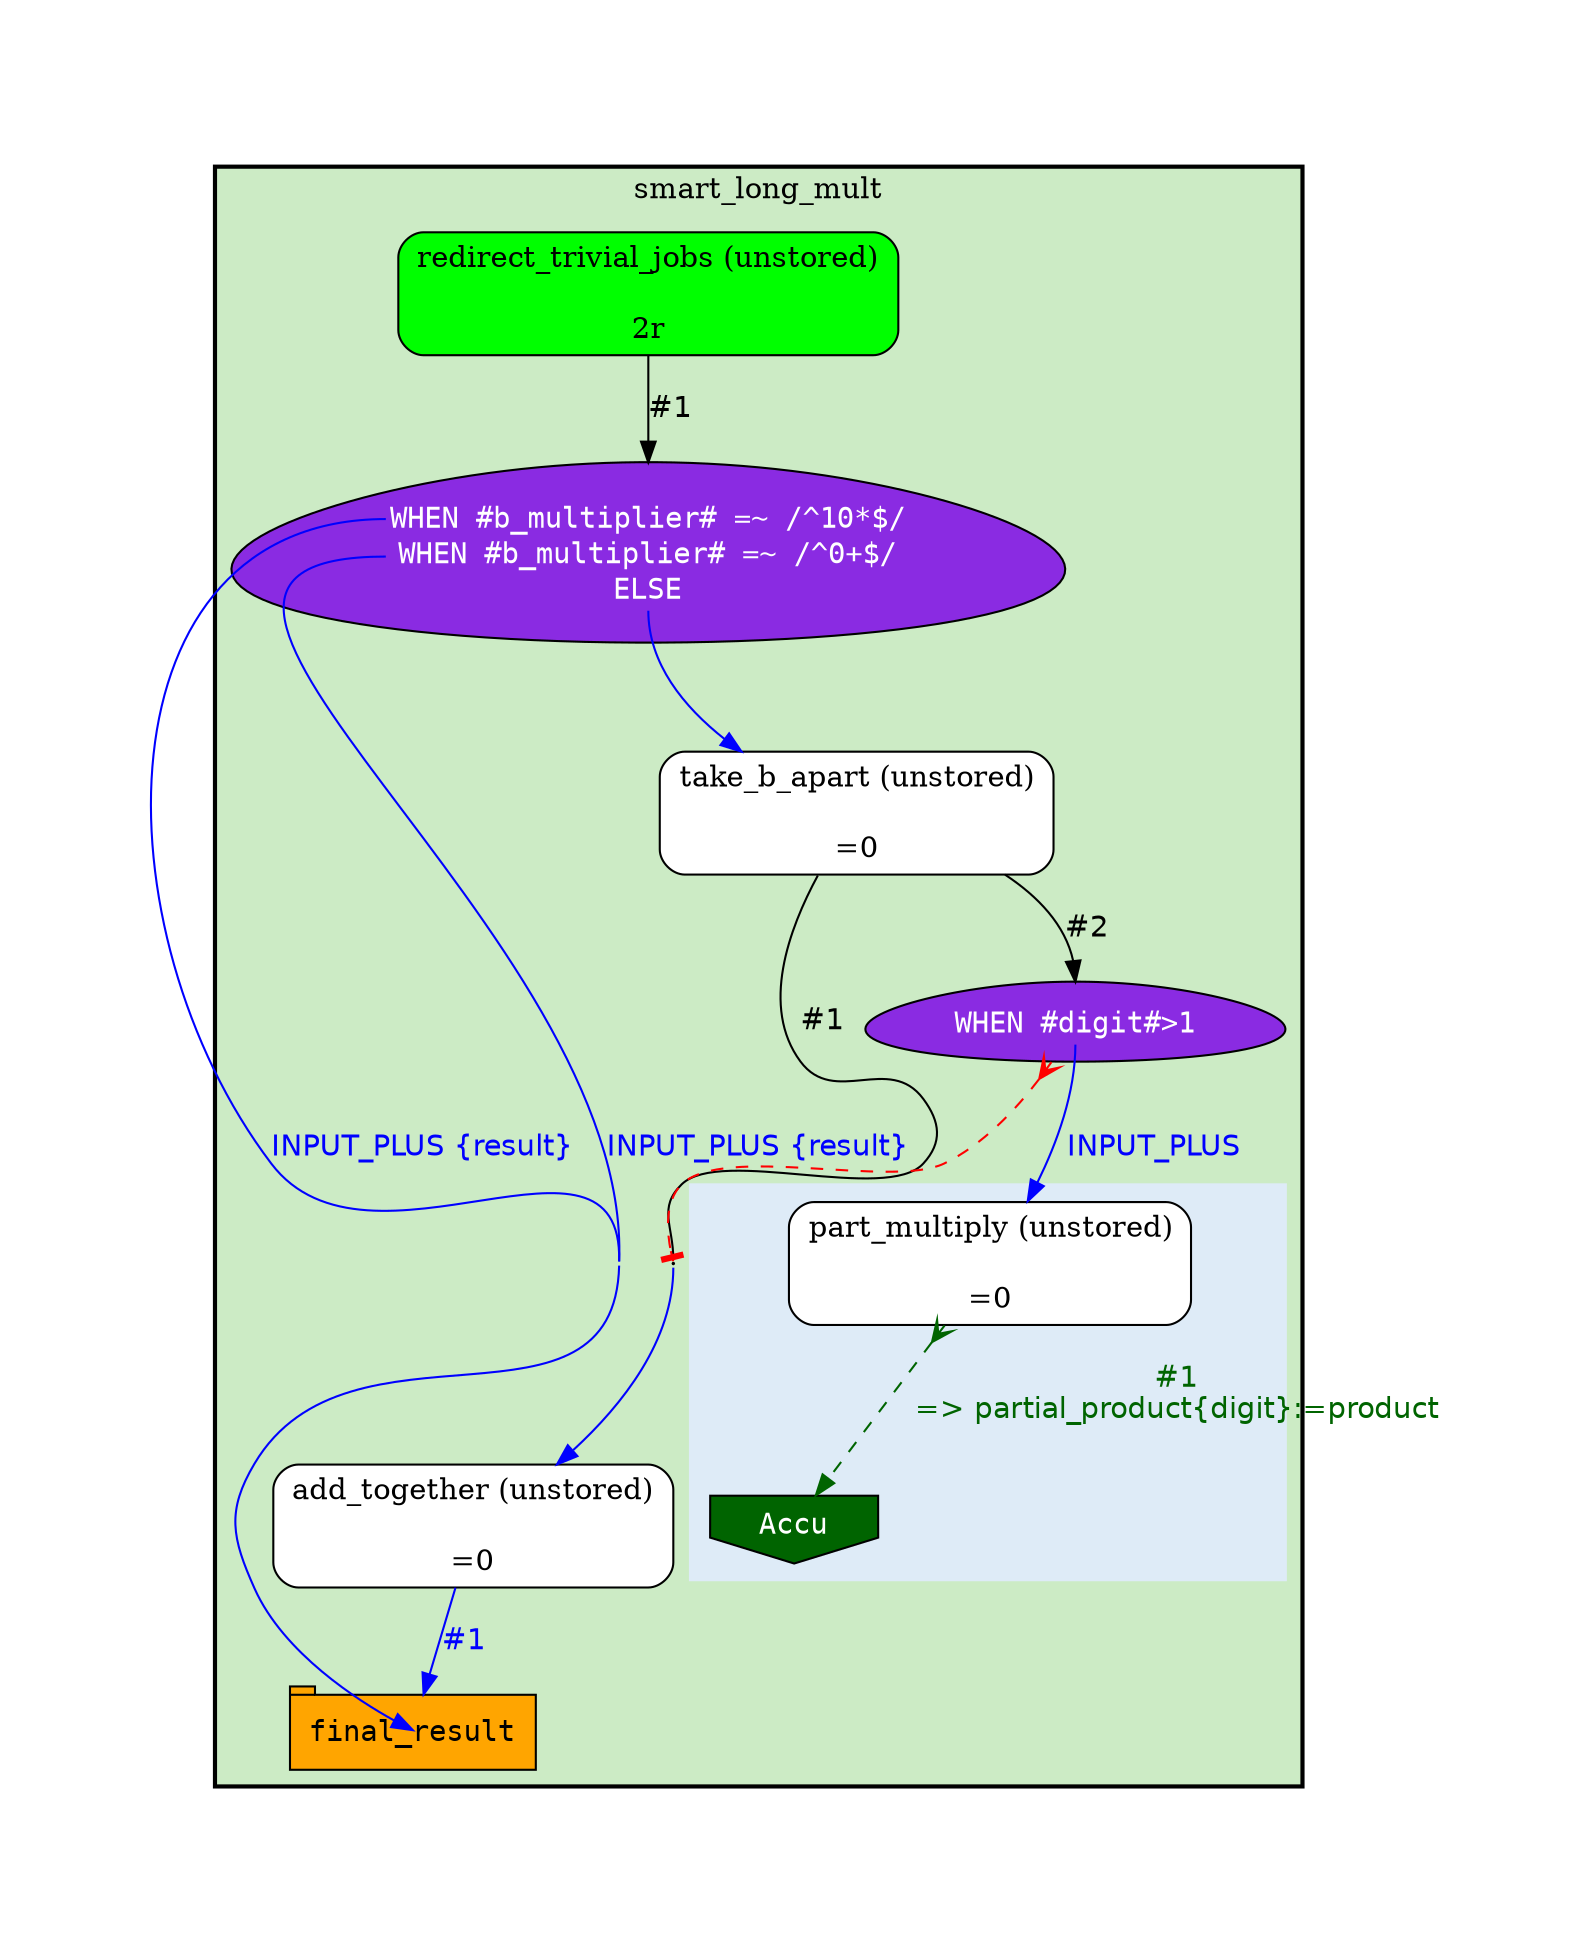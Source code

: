 digraph test {
	ratio="compress"; concentrate = "true"; name = "AnalysisWorkflow"; pad = "1.0";
	analysis_add_together [fillcolor="white", fontname="Times-Roman", label=<<table border="0" cellborder="0" cellspacing="0" cellpadding="1"><tr><td colspan="1">add_together (unstored)</td></tr><tr><td colspan="1"> </td></tr><tr><td>=0</td></tr></table>>, shape="Mrecord", style="filled"];
	analysis_part_multiply [fillcolor="white", fontname="Times-Roman", label=<<table border="0" cellborder="0" cellspacing="0" cellpadding="1"><tr><td colspan="1">part_multiply (unstored)</td></tr><tr><td colspan="1"> </td></tr><tr><td>=0</td></tr></table>>, shape="Mrecord", style="filled"];
	analysis_redirect_trivial_jobs [fillcolor="green", fontname="Times-Roman", label=<<table border="0" cellborder="0" cellspacing="0" cellpadding="1"><tr><td colspan="1">redirect_trivial_jobs (unstored)</td></tr><tr><td colspan="1"> </td></tr><tr><td bgcolor="green" width="100%">2r</td></tr></table>>, shape="Mrecord", style="filled"];
	analysis_take_b_apart [fillcolor="white", fontname="Times-Roman", label=<<table border="0" cellborder="0" cellspacing="0" cellpadding="1"><tr><td colspan="1">take_b_apart (unstored)</td></tr><tr><td colspan="1"> </td></tr><tr><td>=0</td></tr></table>>, shape="Mrecord", style="filled"];
	dfr_p1_mp [fillcolor="blueviolet", fontcolor="white", fontname="Courier", label=<<table border="0" cellborder="0" cellspacing="0" cellpadding="1">i<tr><td></td></tr><tr><td port="cond_0">WHEN #b_multiplier# =~ /^10*$/</td></tr><tr><td port="cond_1">WHEN #b_multiplier# =~ /^0+$/</td></tr><tr><td port="cond_2">ELSE</td></tr></table>>, shape="egg", style="filled"];
	dfr_p2_mp [fixedsize="1", height="0.01", label="dfr_p2_mp", shape="point", width="0.01"];
	dfr_p3_mp [fillcolor="blueviolet", fontcolor="white", fontname="Courier", label=<<table border="0" cellborder="0" cellspacing="0" cellpadding="1">i<tr><td></td></tr><tr><td port="cond_0">WHEN #digit#&gt;1</td></tr></table>>, shape="egg", style="filled"];
	sink_dfr_p2_mp [fillcolor="darkgreen", fontcolor="white", fontname="Courier", label="Accu", shape="invhouse", style="filled"];
	table_final_result [fillcolor="orange", fontcolor="black", fontname="Courier", label=<<table border="0" cellborder="0" cellspacing="0" cellpadding="1"><tr><td colspan="1">final_result</td></tr></table>>, shape="tab", style="filled"];
	analysis_add_together -> table_final_result [color="blue", fontcolor="blue", fontname="Helvetica", label="#1\n"];
	analysis_part_multiply -> sink_dfr_p2_mp [arrowtail="crow", color="darkgreen", dir="both", fontcolor="darkgreen", fontname="Helvetica", label="#1\n=> partial_product{digit}:=product", style="dashed"];
	analysis_redirect_trivial_jobs -> dfr_p1_mp [arrowhead="normal", color="black", fontcolor="black", fontname="Helvetica", headport="n", label="#1"];
	analysis_take_b_apart -> dfr_p2_mp [arrowhead="none", color="black", fontcolor="black", fontname="Helvetica", headport="n", label="#1"];
	analysis_take_b_apart -> dfr_p3_mp [arrowhead="normal", color="black", fontcolor="black", fontname="Helvetica", headport="n", label="#2"];
	dfr_p1_mp -> analysis_take_b_apart [color="blue", fontcolor="blue", fontname="Helvetica", label="\n", tailport="cond_2"];
	dfr_p1_mp -> table_final_result [color="blue", fontcolor="blue", fontname="Helvetica", label="\nINPUT_PLUS {result}", tailport="cond_0"];
	dfr_p1_mp -> table_final_result [color="blue", fontcolor="blue", fontname="Helvetica", label="\nINPUT_PLUS {result}", tailport="cond_1"];
	dfr_p2_mp -> analysis_add_together [color="blue", fontcolor="blue", fontname="Helvetica", label="\n", tailport="s"];
	dfr_p3_mp -> analysis_part_multiply [color="blue", fontcolor="blue", fontname="Helvetica", label="\nINPUT_PLUS ", tailport="cond_0"];
	dfr_p3_mp -> dfr_p2_mp [arrowhead="tee", arrowtail="crow", color="red", dir="both", style="dashed"];

subgraph "cluster_smart_long_mult" {
	label="smart_long_mult";
	style="bold,filled";
	colorscheme="pastel19";
	fillcolor="3";
	color="";
	analysis_add_together;
	analysis_redirect_trivial_jobs;
	analysis_take_b_apart;
	subgraph "cluster_cl_dfr_p2_mp" {
		label="";
		style="filled";
		colorscheme="blues9";
		fillcolor="2";
		color="2";
		analysis_part_multiply;
		sink_dfr_p2_mp;
	}
	dfr_p1_mp;
	dfr_p2_mp;
	dfr_p3_mp;
	table_final_result;
	table_final_result;
	table_final_result;
}
}
